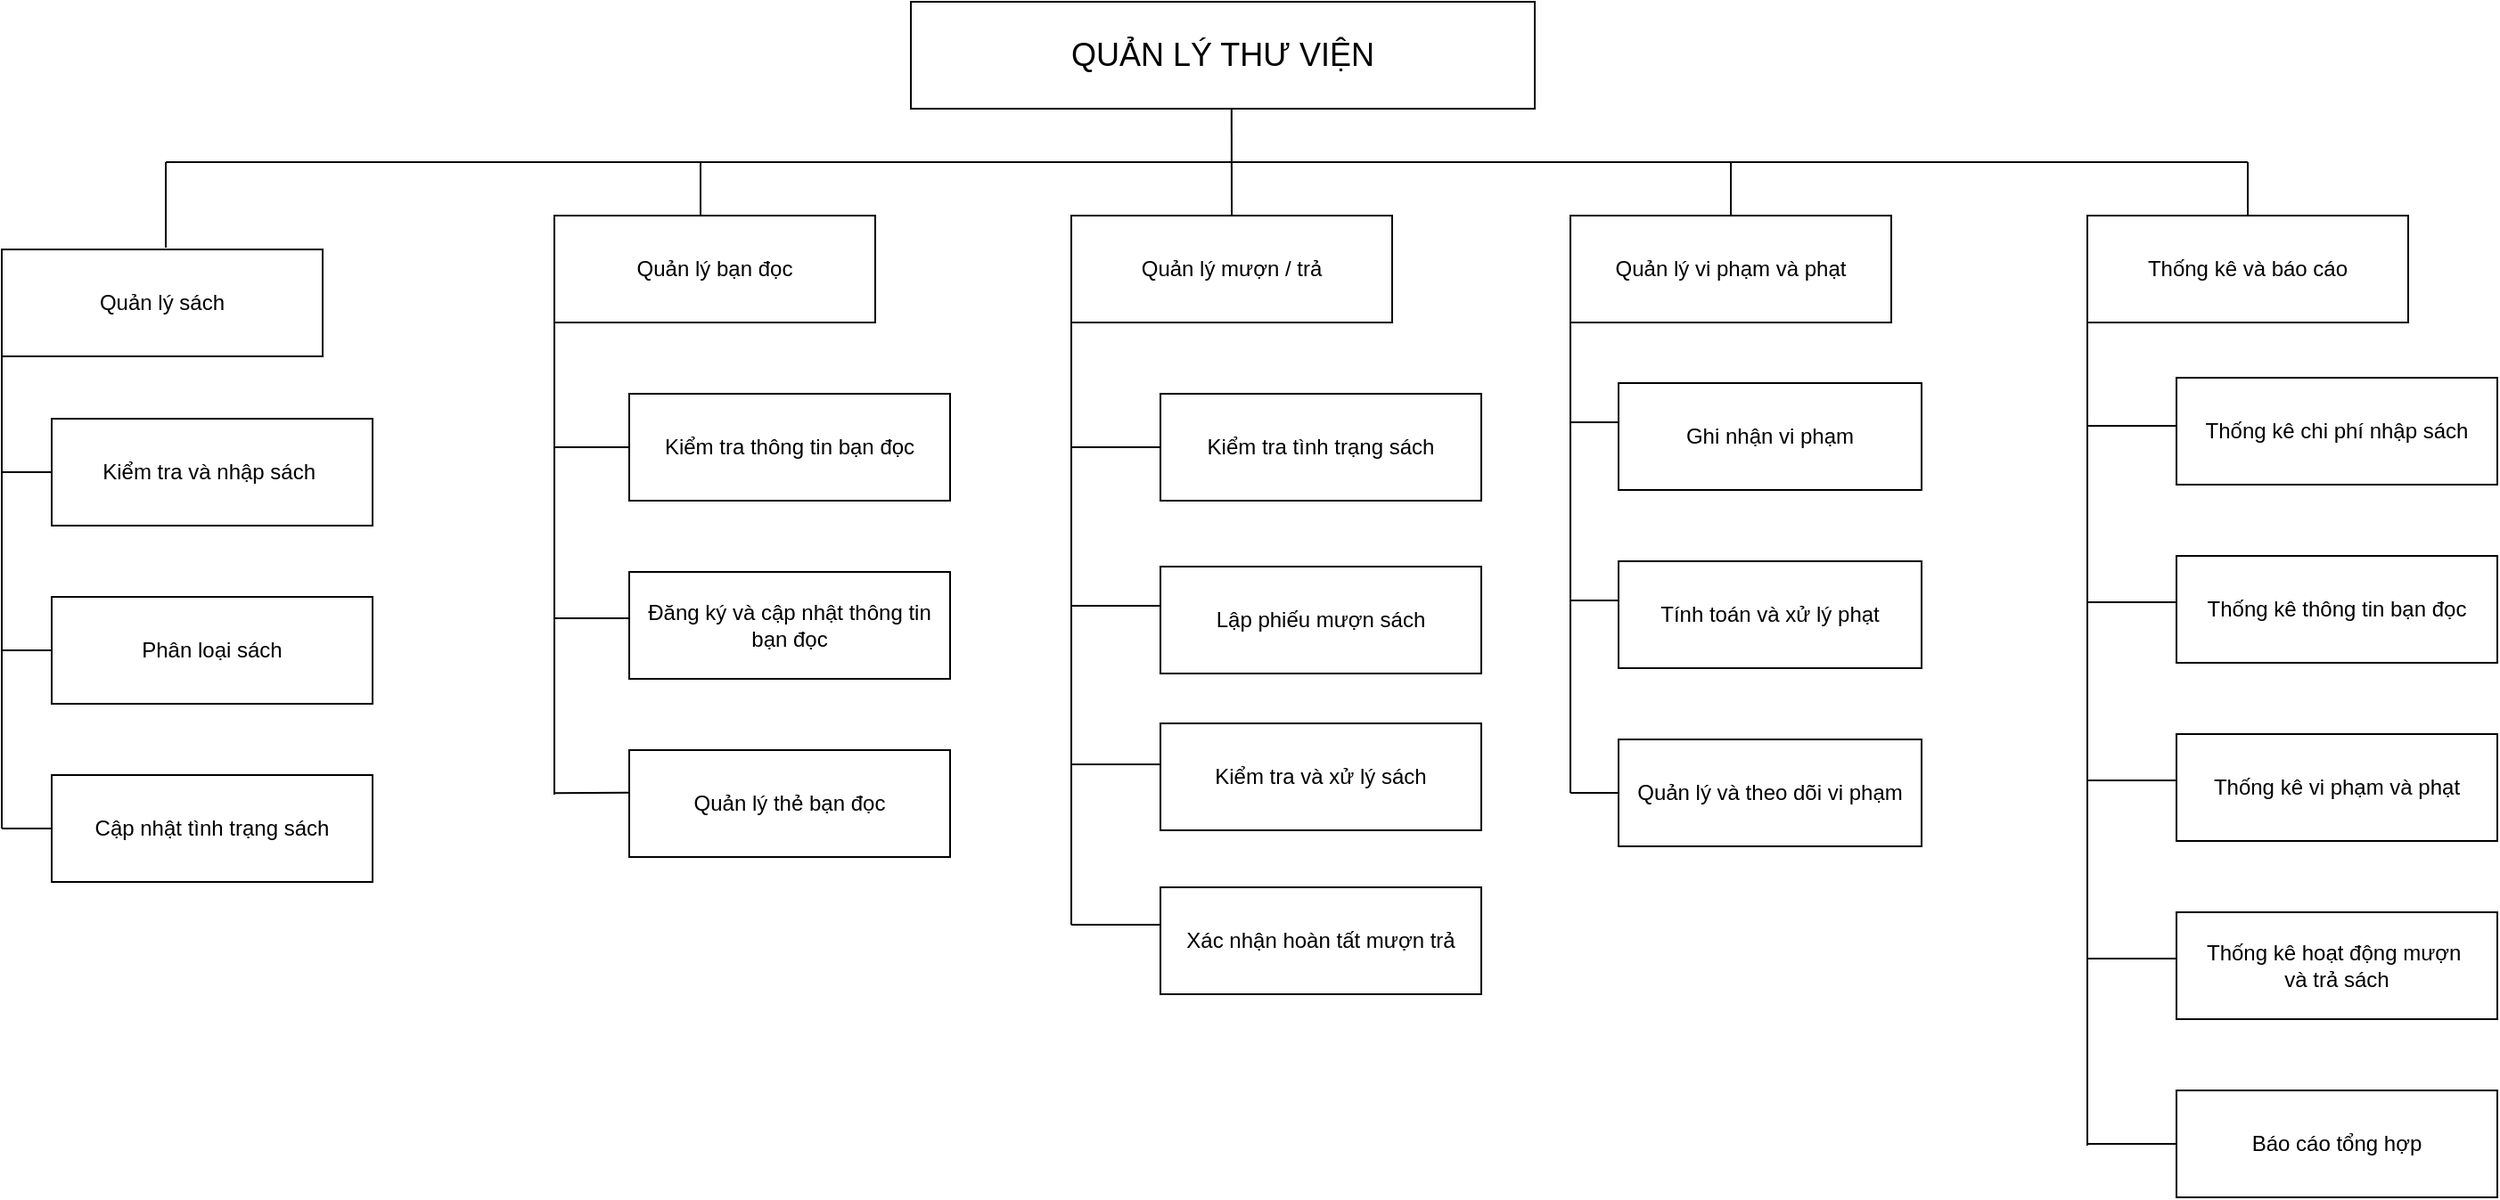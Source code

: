 <mxfile version="26.1.0" pages="3">
  <diagram name="Phân cấp chức năng" id="_n4B84nu8X2jc_6iNdUY">
    <mxGraphModel dx="1585" dy="614" grid="0" gridSize="10" guides="1" tooltips="1" connect="1" arrows="1" fold="1" page="1" pageScale="1" pageWidth="827" pageHeight="1169" math="0" shadow="0">
      <root>
        <mxCell id="0" />
        <mxCell id="1" parent="0" />
        <mxCell id="e5DzJvZXWIPCXWis4og--44" value="&lt;font style=&quot;font-size: 18px;&quot;&gt;QUẢN LÝ THƯ VIỆN&lt;/font&gt;" style="rounded=0;whiteSpace=wrap;html=1;" parent="1" vertex="1">
          <mxGeometry x="730" y="250" width="350" height="60" as="geometry" />
        </mxCell>
        <mxCell id="e5DzJvZXWIPCXWis4og--45" value="Thống kê và báo cáo" style="rounded=0;whiteSpace=wrap;html=1;" parent="1" vertex="1">
          <mxGeometry x="1390" y="370" width="180" height="60" as="geometry" />
        </mxCell>
        <mxCell id="e5DzJvZXWIPCXWis4og--46" value="Quản lý vi phạm và phạt" style="rounded=0;whiteSpace=wrap;html=1;" parent="1" vertex="1">
          <mxGeometry x="1100" y="370" width="180" height="60" as="geometry" />
        </mxCell>
        <mxCell id="e5DzJvZXWIPCXWis4og--47" value="Quản lý mượn / trả" style="rounded=0;whiteSpace=wrap;html=1;" parent="1" vertex="1">
          <mxGeometry x="820" y="370" width="180" height="60" as="geometry" />
        </mxCell>
        <mxCell id="e5DzJvZXWIPCXWis4og--48" value="Quản lý bạn đọc" style="rounded=0;whiteSpace=wrap;html=1;" parent="1" vertex="1">
          <mxGeometry x="530" y="370" width="180" height="60" as="geometry" />
        </mxCell>
        <mxCell id="e5DzJvZXWIPCXWis4og--49" value="Quản lý sách" style="rounded=0;whiteSpace=wrap;html=1;" parent="1" vertex="1">
          <mxGeometry x="220" y="389" width="180" height="60" as="geometry" />
        </mxCell>
        <mxCell id="e5DzJvZXWIPCXWis4og--50" value="Cập nhật tình trạng sách" style="rounded=0;whiteSpace=wrap;html=1;" parent="1" vertex="1">
          <mxGeometry x="248" y="684" width="180" height="60" as="geometry" />
        </mxCell>
        <mxCell id="e5DzJvZXWIPCXWis4og--51" value="Phân loại sách" style="rounded=0;whiteSpace=wrap;html=1;" parent="1" vertex="1">
          <mxGeometry x="248" y="584" width="180" height="60" as="geometry" />
        </mxCell>
        <mxCell id="e5DzJvZXWIPCXWis4og--52" value="Kiểm tra và nhập sách&amp;nbsp;" style="rounded=0;whiteSpace=wrap;html=1;" parent="1" vertex="1">
          <mxGeometry x="248" y="484" width="180" height="60" as="geometry" />
        </mxCell>
        <mxCell id="e5DzJvZXWIPCXWis4og--54" value="Quản lý thẻ bạn đọc" style="rounded=0;whiteSpace=wrap;html=1;" parent="1" vertex="1">
          <mxGeometry x="572" y="670" width="180" height="60" as="geometry" />
        </mxCell>
        <mxCell id="e5DzJvZXWIPCXWis4og--55" value="Đăng ký và cập nhật thông tin bạn đọc" style="rounded=0;whiteSpace=wrap;html=1;" parent="1" vertex="1">
          <mxGeometry x="572" y="570" width="180" height="60" as="geometry" />
        </mxCell>
        <mxCell id="e5DzJvZXWIPCXWis4og--56" value="Kiểm tra thông tin bạn đọc" style="rounded=0;whiteSpace=wrap;html=1;" parent="1" vertex="1">
          <mxGeometry x="572" y="470" width="180" height="60" as="geometry" />
        </mxCell>
        <mxCell id="e5DzJvZXWIPCXWis4og--57" value="Lập phiếu mượn sách" style="rounded=0;whiteSpace=wrap;html=1;" parent="1" vertex="1">
          <mxGeometry x="870" y="567" width="180" height="60" as="geometry" />
        </mxCell>
        <mxCell id="e5DzJvZXWIPCXWis4og--58" value="Kiểm tra tình trạng sách" style="rounded=0;whiteSpace=wrap;html=1;" parent="1" vertex="1">
          <mxGeometry x="870" y="470" width="180" height="60" as="geometry" />
        </mxCell>
        <mxCell id="e5DzJvZXWIPCXWis4og--59" value="Thống kê thông tin bạn đọc" style="rounded=0;whiteSpace=wrap;html=1;" parent="1" vertex="1">
          <mxGeometry x="1440" y="561" width="180" height="60" as="geometry" />
        </mxCell>
        <mxCell id="e5DzJvZXWIPCXWis4og--60" value="Thống kê chi phí nhập sách" style="rounded=0;whiteSpace=wrap;html=1;" parent="1" vertex="1">
          <mxGeometry x="1440" y="461" width="180" height="60" as="geometry" />
        </mxCell>
        <mxCell id="e5DzJvZXWIPCXWis4og--61" value="Ghi nhận vi phạm" style="whiteSpace=wrap;html=1;" parent="1" vertex="1">
          <mxGeometry x="1127" y="464" width="170" height="60" as="geometry" />
        </mxCell>
        <mxCell id="e5DzJvZXWIPCXWis4og--62" value="Tính toán và xử lý phạt" style="whiteSpace=wrap;html=1;" parent="1" vertex="1">
          <mxGeometry x="1127" y="564" width="170" height="60" as="geometry" />
        </mxCell>
        <mxCell id="e5DzJvZXWIPCXWis4og--63" value="" style="endArrow=none;html=1;rounded=0;" parent="1" edge="1">
          <mxGeometry width="50" height="50" relative="1" as="geometry">
            <mxPoint x="312" y="340" as="sourcePoint" />
            <mxPoint x="1480" y="340" as="targetPoint" />
            <Array as="points" />
          </mxGeometry>
        </mxCell>
        <mxCell id="e5DzJvZXWIPCXWis4og--64" value="" style="endArrow=none;html=1;rounded=0;" parent="1" edge="1">
          <mxGeometry width="50" height="50" relative="1" as="geometry">
            <mxPoint x="220" y="439" as="sourcePoint" />
            <mxPoint x="220" y="714" as="targetPoint" />
            <Array as="points" />
          </mxGeometry>
        </mxCell>
        <mxCell id="e5DzJvZXWIPCXWis4og--77" value="" style="endArrow=none;html=1;rounded=0;entryX=0.514;entryY=1;entryDx=0;entryDy=0;entryPerimeter=0;" parent="1" target="e5DzJvZXWIPCXWis4og--44" edge="1">
          <mxGeometry width="50" height="50" relative="1" as="geometry">
            <mxPoint x="910" y="370" as="sourcePoint" />
            <mxPoint x="935" y="320" as="targetPoint" />
            <Array as="points" />
          </mxGeometry>
        </mxCell>
        <mxCell id="e5DzJvZXWIPCXWis4og--86" value="Quản lý và theo dõi vi phạm" style="whiteSpace=wrap;html=1;" parent="1" vertex="1">
          <mxGeometry x="1127" y="664" width="170" height="60" as="geometry" />
        </mxCell>
        <mxCell id="a_NGk-5f53Yjyfvm1Tsn-2" value="Kiểm tra và xử lý sách" style="rounded=0;whiteSpace=wrap;html=1;" parent="1" vertex="1">
          <mxGeometry x="870" y="655" width="180" height="60" as="geometry" />
        </mxCell>
        <mxCell id="a_NGk-5f53Yjyfvm1Tsn-3" value="Xác nhận hoàn tất mượn trả" style="rounded=0;whiteSpace=wrap;html=1;" parent="1" vertex="1">
          <mxGeometry x="870" y="747" width="180" height="60" as="geometry" />
        </mxCell>
        <mxCell id="a_NGk-5f53Yjyfvm1Tsn-4" value="Thống kê vi phạm và phạt" style="rounded=0;whiteSpace=wrap;html=1;" parent="1" vertex="1">
          <mxGeometry x="1440" y="661" width="180" height="60" as="geometry" />
        </mxCell>
        <mxCell id="a_NGk-5f53Yjyfvm1Tsn-5" value="Thống kê hoạt động mượn&amp;nbsp;&lt;div&gt;và trả sách&lt;/div&gt;" style="rounded=0;whiteSpace=wrap;html=1;" parent="1" vertex="1">
          <mxGeometry x="1440" y="761" width="180" height="60" as="geometry" />
        </mxCell>
        <mxCell id="a_NGk-5f53Yjyfvm1Tsn-6" value="Báo cáo tổng hợp" style="rounded=0;whiteSpace=wrap;html=1;" parent="1" vertex="1">
          <mxGeometry x="1440" y="861" width="180" height="60" as="geometry" />
        </mxCell>
        <mxCell id="gLcyVrvfrJAAX0wr8fs8-7" value="" style="endArrow=none;html=1;rounded=0;entryX=0;entryY=0.5;entryDx=0;entryDy=0;" parent="1" target="e5DzJvZXWIPCXWis4og--56" edge="1">
          <mxGeometry width="50" height="50" relative="1" as="geometry">
            <mxPoint x="530" y="597" as="sourcePoint" />
            <mxPoint x="910" y="610" as="targetPoint" />
            <Array as="points">
              <mxPoint x="530" y="500" />
            </Array>
          </mxGeometry>
        </mxCell>
        <mxCell id="gLcyVrvfrJAAX0wr8fs8-9" value="" style="endArrow=none;html=1;rounded=0;entryX=0;entryY=0.5;entryDx=0;entryDy=0;" parent="1" edge="1">
          <mxGeometry width="50" height="50" relative="1" as="geometry">
            <mxPoint x="530" y="694.1" as="sourcePoint" />
            <mxPoint x="572" y="693.86" as="targetPoint" />
          </mxGeometry>
        </mxCell>
        <mxCell id="gLcyVrvfrJAAX0wr8fs8-12" value="" style="endArrow=none;html=1;rounded=0;" parent="1" edge="1">
          <mxGeometry width="50" height="50" relative="1" as="geometry">
            <mxPoint x="612" y="340" as="sourcePoint" />
            <mxPoint x="612" y="370" as="targetPoint" />
          </mxGeometry>
        </mxCell>
        <mxCell id="gLcyVrvfrJAAX0wr8fs8-13" value="" style="endArrow=none;html=1;rounded=0;entryX=0.5;entryY=0;entryDx=0;entryDy=0;" parent="1" target="e5DzJvZXWIPCXWis4og--46" edge="1">
          <mxGeometry width="50" height="50" relative="1" as="geometry">
            <mxPoint x="1190" y="340" as="sourcePoint" />
            <mxPoint x="910" y="610" as="targetPoint" />
          </mxGeometry>
        </mxCell>
        <mxCell id="gLcyVrvfrJAAX0wr8fs8-14" value="" style="endArrow=none;html=1;rounded=0;entryX=0.5;entryY=0;entryDx=0;entryDy=0;" parent="1" target="e5DzJvZXWIPCXWis4og--45" edge="1">
          <mxGeometry width="50" height="50" relative="1" as="geometry">
            <mxPoint x="1480" y="340" as="sourcePoint" />
            <mxPoint x="910" y="610" as="targetPoint" />
          </mxGeometry>
        </mxCell>
        <mxCell id="gLcyVrvfrJAAX0wr8fs8-23" value="" style="endArrow=none;html=1;rounded=0;" parent="1" edge="1">
          <mxGeometry width="50" height="50" relative="1" as="geometry">
            <mxPoint x="1100" y="586" as="sourcePoint" />
            <mxPoint x="1127" y="486" as="targetPoint" />
            <Array as="points">
              <mxPoint x="1100" y="486" />
            </Array>
          </mxGeometry>
        </mxCell>
        <mxCell id="gLcyVrvfrJAAX0wr8fs8-28" value="" style="endArrow=none;html=1;rounded=0;entryX=0;entryY=0.5;entryDx=0;entryDy=0;" parent="1" edge="1">
          <mxGeometry width="50" height="50" relative="1" as="geometry">
            <mxPoint x="1390" y="588" as="sourcePoint" />
            <mxPoint x="1440" y="488" as="targetPoint" />
            <Array as="points">
              <mxPoint x="1390" y="488" />
            </Array>
          </mxGeometry>
        </mxCell>
        <mxCell id="gLcyVrvfrJAAX0wr8fs8-29" value="" style="endArrow=none;html=1;rounded=0;entryX=0;entryY=0.5;entryDx=0;entryDy=0;" parent="1" edge="1">
          <mxGeometry width="50" height="50" relative="1" as="geometry">
            <mxPoint x="1390" y="687" as="sourcePoint" />
            <mxPoint x="1440" y="587" as="targetPoint" />
            <Array as="points">
              <mxPoint x="1390" y="587" />
            </Array>
          </mxGeometry>
        </mxCell>
        <mxCell id="gLcyVrvfrJAAX0wr8fs8-30" value="" style="endArrow=none;html=1;rounded=0;entryX=0;entryY=0.5;entryDx=0;entryDy=0;" parent="1" edge="1">
          <mxGeometry width="50" height="50" relative="1" as="geometry">
            <mxPoint x="1390" y="787" as="sourcePoint" />
            <mxPoint x="1440" y="687" as="targetPoint" />
            <Array as="points">
              <mxPoint x="1390" y="687" />
            </Array>
          </mxGeometry>
        </mxCell>
        <mxCell id="gLcyVrvfrJAAX0wr8fs8-31" value="" style="endArrow=none;html=1;rounded=0;entryX=0;entryY=0.5;entryDx=0;entryDy=0;" parent="1" edge="1">
          <mxGeometry width="50" height="50" relative="1" as="geometry">
            <mxPoint x="1390" y="892" as="sourcePoint" />
            <mxPoint x="1440" y="787" as="targetPoint" />
            <Array as="points">
              <mxPoint x="1390" y="787" />
            </Array>
          </mxGeometry>
        </mxCell>
        <mxCell id="kTkNBQ2CiYqTOgItUUKi-1" value="" style="endArrow=none;html=1;rounded=0;" edge="1" parent="1">
          <mxGeometry width="50" height="50" relative="1" as="geometry">
            <mxPoint x="312" y="388" as="sourcePoint" />
            <mxPoint x="312" y="340" as="targetPoint" />
          </mxGeometry>
        </mxCell>
        <mxCell id="kTkNBQ2CiYqTOgItUUKi-2" value="" style="endArrow=none;html=1;rounded=0;exitX=0;exitY=0.5;exitDx=0;exitDy=0;" edge="1" parent="1" source="e5DzJvZXWIPCXWis4og--52">
          <mxGeometry width="50" height="50" relative="1" as="geometry">
            <mxPoint x="675" y="682" as="sourcePoint" />
            <mxPoint x="220" y="514" as="targetPoint" />
          </mxGeometry>
        </mxCell>
        <mxCell id="kTkNBQ2CiYqTOgItUUKi-3" value="" style="endArrow=none;html=1;rounded=0;exitX=0;exitY=0.5;exitDx=0;exitDy=0;" edge="1" parent="1" source="e5DzJvZXWIPCXWis4og--51">
          <mxGeometry width="50" height="50" relative="1" as="geometry">
            <mxPoint x="675" y="782" as="sourcePoint" />
            <mxPoint x="220" y="614" as="targetPoint" />
          </mxGeometry>
        </mxCell>
        <mxCell id="kTkNBQ2CiYqTOgItUUKi-4" value="" style="endArrow=none;html=1;rounded=0;entryX=0;entryY=0.5;entryDx=0;entryDy=0;" edge="1" parent="1" target="e5DzJvZXWIPCXWis4og--50">
          <mxGeometry width="50" height="50" relative="1" as="geometry">
            <mxPoint x="220" y="714" as="sourcePoint" />
            <mxPoint x="725" y="732" as="targetPoint" />
          </mxGeometry>
        </mxCell>
        <mxCell id="kTkNBQ2CiYqTOgItUUKi-8" value="" style="endArrow=none;html=1;rounded=0;entryX=0;entryY=1;entryDx=0;entryDy=0;" edge="1" parent="1" target="e5DzJvZXWIPCXWis4og--45">
          <mxGeometry width="50" height="50" relative="1" as="geometry">
            <mxPoint x="1390" y="488" as="sourcePoint" />
            <mxPoint x="1323" y="483" as="targetPoint" />
          </mxGeometry>
        </mxCell>
        <mxCell id="kTkNBQ2CiYqTOgItUUKi-10" value="" style="endArrow=none;html=1;rounded=0;entryX=0;entryY=0.5;entryDx=0;entryDy=0;" edge="1" parent="1" target="a_NGk-5f53Yjyfvm1Tsn-6">
          <mxGeometry width="50" height="50" relative="1" as="geometry">
            <mxPoint x="1390" y="891" as="sourcePoint" />
            <mxPoint x="1323" y="783" as="targetPoint" />
          </mxGeometry>
        </mxCell>
        <mxCell id="kTkNBQ2CiYqTOgItUUKi-11" value="" style="endArrow=none;html=1;rounded=0;" edge="1" parent="1">
          <mxGeometry width="50" height="50" relative="1" as="geometry">
            <mxPoint x="1100" y="694" as="sourcePoint" />
            <mxPoint x="1127" y="586" as="targetPoint" />
            <Array as="points">
              <mxPoint x="1100" y="586" />
            </Array>
          </mxGeometry>
        </mxCell>
        <mxCell id="kTkNBQ2CiYqTOgItUUKi-13" value="" style="endArrow=none;html=1;rounded=0;exitX=0;exitY=0.5;exitDx=0;exitDy=0;" edge="1" parent="1" source="e5DzJvZXWIPCXWis4og--86">
          <mxGeometry width="50" height="50" relative="1" as="geometry">
            <mxPoint x="1152" y="668" as="sourcePoint" />
            <mxPoint x="1100" y="694" as="targetPoint" />
          </mxGeometry>
        </mxCell>
        <mxCell id="kTkNBQ2CiYqTOgItUUKi-14" value="" style="endArrow=none;html=1;rounded=0;entryX=0;entryY=1;entryDx=0;entryDy=0;" edge="1" parent="1" target="e5DzJvZXWIPCXWis4og--46">
          <mxGeometry width="50" height="50" relative="1" as="geometry">
            <mxPoint x="1100" y="489" as="sourcePoint" />
            <mxPoint x="1235" y="521" as="targetPoint" />
          </mxGeometry>
        </mxCell>
        <mxCell id="kTkNBQ2CiYqTOgItUUKi-15" value="" style="endArrow=none;html=1;rounded=0;entryX=0;entryY=0.5;entryDx=0;entryDy=0;" edge="1" parent="1" target="e5DzJvZXWIPCXWis4og--58">
          <mxGeometry width="50" height="50" relative="1" as="geometry">
            <mxPoint x="820" y="590" as="sourcePoint" />
            <mxPoint x="978" y="602" as="targetPoint" />
            <Array as="points">
              <mxPoint x="820" y="500" />
            </Array>
          </mxGeometry>
        </mxCell>
        <mxCell id="kTkNBQ2CiYqTOgItUUKi-16" value="" style="endArrow=none;html=1;rounded=0;entryX=0;entryY=1;entryDx=0;entryDy=0;" edge="1" parent="1" target="e5DzJvZXWIPCXWis4og--47">
          <mxGeometry width="50" height="50" relative="1" as="geometry">
            <mxPoint x="820" y="501" as="sourcePoint" />
            <mxPoint x="910" y="450" as="targetPoint" />
          </mxGeometry>
        </mxCell>
        <mxCell id="kTkNBQ2CiYqTOgItUUKi-17" value="" style="endArrow=none;html=1;rounded=0;entryX=0;entryY=0.5;entryDx=0;entryDy=0;" edge="1" parent="1">
          <mxGeometry width="50" height="50" relative="1" as="geometry">
            <mxPoint x="820" y="679" as="sourcePoint" />
            <mxPoint x="870" y="589" as="targetPoint" />
            <Array as="points">
              <mxPoint x="820" y="589" />
            </Array>
          </mxGeometry>
        </mxCell>
        <mxCell id="kTkNBQ2CiYqTOgItUUKi-18" value="" style="endArrow=none;html=1;rounded=0;entryX=0;entryY=0.5;entryDx=0;entryDy=0;" edge="1" parent="1">
          <mxGeometry width="50" height="50" relative="1" as="geometry">
            <mxPoint x="820" y="768" as="sourcePoint" />
            <mxPoint x="870" y="678" as="targetPoint" />
            <Array as="points">
              <mxPoint x="820" y="678" />
            </Array>
          </mxGeometry>
        </mxCell>
        <mxCell id="kTkNBQ2CiYqTOgItUUKi-19" value="" style="endArrow=none;html=1;rounded=0;" edge="1" parent="1">
          <mxGeometry width="50" height="50" relative="1" as="geometry">
            <mxPoint x="820" y="768" as="sourcePoint" />
            <mxPoint x="870" y="768" as="targetPoint" />
          </mxGeometry>
        </mxCell>
        <mxCell id="kTkNBQ2CiYqTOgItUUKi-20" value="" style="endArrow=none;html=1;rounded=0;entryX=0;entryY=1;entryDx=0;entryDy=0;" edge="1" parent="1" target="e5DzJvZXWIPCXWis4og--48">
          <mxGeometry width="50" height="50" relative="1" as="geometry">
            <mxPoint x="530" y="500" as="sourcePoint" />
            <mxPoint x="640" y="498" as="targetPoint" />
          </mxGeometry>
        </mxCell>
        <mxCell id="kTkNBQ2CiYqTOgItUUKi-21" value="" style="endArrow=none;html=1;rounded=0;entryX=0;entryY=0.5;entryDx=0;entryDy=0;" edge="1" parent="1">
          <mxGeometry width="50" height="50" relative="1" as="geometry">
            <mxPoint x="530" y="695" as="sourcePoint" />
            <mxPoint x="572" y="596" as="targetPoint" />
            <Array as="points">
              <mxPoint x="530" y="596" />
            </Array>
          </mxGeometry>
        </mxCell>
      </root>
    </mxGraphModel>
  </diagram>
  <diagram id="UzugZuTI9vcx36ahF7vp" name="Luồng DL mức ngữ cảnh">
    <mxGraphModel grid="0" page="0" gridSize="10" guides="1" tooltips="1" connect="1" arrows="1" fold="1" pageScale="1" pageWidth="827" pageHeight="1169" math="0" shadow="0">
      <root>
        <mxCell id="0" />
        <mxCell id="1" parent="0" />
        <mxCell id="zxENbvOTIosoogbQQqjV-1" value="&lt;span style=&quot;color: rgba(0, 0, 0, 0); font-family: monospace; font-size: 0px; text-align: start;&quot;&gt;%3CmxGraphModel%3E%3Croot%3E%3CmxCell%20id%3D%220%22%2F%3E%3CmxCell%20id%3D%221%22%20parent%3D%220%22%2F%3E%3CmxCell%20id%3D%222%22%20value%3D%22%22%20style%3D%22endArrow%3Dclassic%3Bhtml%3D1%3Brounded%3D0%3BentryX%3D0.806%3BentryY%3D0.073%3BentryDx%3D0%3BentryDy%3D0%3BentryPerimeter%3D0%3B%22%20edge%3D%221%22%20target%3D%224%22%20parent%3D%221%22%3E%3CmxGeometry%20width%3D%2250%22%20height%3D%2250%22%20relative%3D%221%22%20as%3D%22geometry%22%3E%3CmxPoint%20x%3D%22940%22%20y%3D%22911%22%20as%3D%22sourcePoint%22%2F%3E%3CmxPoint%20x%3D%22630%22%20y%3D%22900%22%20as%3D%22targetPoint%22%2F%3E%3CArray%20as%3D%22points%22%3E%3CmxPoint%20x%3D%22940%22%20y%3D%22850%22%2F%3E%3CmxPoint%20x%3D%22660%22%20y%3D%22850%22%2F%3E%3C%2FArray%3E%3C%2FmxGeometry%3E%3C%2FmxCell%3E%3CmxCell%20id%3D%223%22%20value%3D%22S%C6%A1%20%C4%91%E1%BB%93%20lu%E1%BB%93ng%20d%E1%BB%AF%20li%E1%BB%87u%20m%E1%BB%A9c%20ng%E1%BB%AF%20c%E1%BA%A3nh%26amp%3Bnbsp%3B%22%20style%3D%22text%3Bhtml%3D1%3Balign%3Dcenter%3BverticalAlign%3Dmiddle%3Bresizable%3D0%3Bpoints%3D%5B%5D%3Bautosize%3D1%3BstrokeColor%3Dnone%3BfillColor%3Dnone%3B%22%20vertex%3D%221%22%20parent%3D%221%22%3E%3CmxGeometry%20x%3D%225%22%20y%3D%22780%22%20width%3D%22210%22%20height%3D%2230%22%20as%3D%22geometry%22%2F%3E%3C%2FmxCell%3E%3CmxCell%20id%3D%224%22%20value%3D%22H%E1%BB%86%20TH%E1%BB%90NG%20QU%E1%BA%A2N%20L%C3%9D%20TH%C6%AF%20VI%E1%BB%86N%22%20style%3D%22ellipse%3BwhiteSpace%3Dwrap%3Bhtml%3D1%3B%22%20vertex%3D%221%22%20parent%3D%221%22%3E%3CmxGeometry%20x%3D%22450%22%20y%3D%22890%22%20width%3D%22260%22%20height%3D%22110%22%20as%3D%22geometry%22%2F%3E%3C%2FmxCell%3E%3CmxCell%20id%3D%225%22%20value%3D%22B%E1%BA%A0N%20%C4%90%E1%BB%8CC%22%20style%3D%22rounded%3D0%3BwhiteSpace%3Dwrap%3Bhtml%3D1%3B%22%20vertex%3D%221%22%20parent%3D%221%22%3E%3CmxGeometry%20x%3D%22150%22%20y%3D%22915%22%20width%3D%22170%22%20height%3D%2260%22%20as%3D%22geometry%22%2F%3E%3C%2FmxCell%3E%3CmxCell%20id%3D%226%22%20value%3D%22NH%C3%80%20CUNG%20C%E1%BA%A4P%22%20style%3D%22rounded%3D0%3BwhiteSpace%3Dwrap%3Bhtml%3D1%3B%22%20vertex%3D%221%22%20parent%3D%221%22%3E%3CmxGeometry%20x%3D%22890%22%20y%3D%22910%22%20width%3D%22170%22%20height%3D%2260%22%20as%3D%22geometry%22%2F%3E%3C%2FmxCell%3E%3CmxCell%20id%3D%227%22%20value%3D%22Danh%20s%C3%A1ch%20t%C3%A0i%20li%E1%BB%87u%20b%E1%BB%95%20sung%22%20style%3D%22text%3Bhtml%3D1%3Balign%3Dcenter%3BverticalAlign%3Dmiddle%3Bresizable%3D0%3Bpoints%3D%5B%5D%3Bautosize%3D1%3BstrokeColor%3Dnone%3BfillColor%3Dnone%3B%22%20vertex%3D%221%22%20parent%3D%221%22%3E%3CmxGeometry%20x%3D%22710%22%20y%3D%22780%22%20width%3D%22160%22%20height%3D%2230%22%20as%3D%22geometry%22%2F%3E%3C%2FmxCell%3E%3CmxCell%20id%3D%228%22%20value%3D%22%22%20style%3D%22endArrow%3Dclassic%3Bhtml%3D1%3Brounded%3D0%3BexitX%3D0.541%3BexitY%3D-0.04%3BexitDx%3D0%3BexitDy%3D0%3BexitPerimeter%3D0%3B%22%20edge%3D%221%22%20source%3D%226%22%20parent%3D%221%22%3E%3CmxGeometry%20width%3D%2250%22%20height%3D%2250%22%20relative%3D%221%22%20as%3D%22geometry%22%3E%3CmxPoint%20x%3D%22980%22%20y%3D%22900%22%20as%3D%22sourcePoint%22%2F%3E%3CmxPoint%20x%3D%22620%22%20y%3D%22890%22%20as%3D%22targetPoint%22%2F%3E%3CArray%20as%3D%22points%22%3E%3CmxPoint%20x%3D%22980%22%20y%3D%22810%22%2F%3E%3CmxPoint%20x%3D%22620%22%20y%3D%22810%22%2F%3E%3C%2FArray%3E%3C%2FmxGeometry%3E%3C%2FmxCell%3E%3CmxCell%20id%3D%229%22%20value%3D%22Th%C3%B4ng%20tin%20ph%E1%BA%A3n%20h%E1%BB%93i%22%20style%3D%22text%3Bhtml%3D1%3Balign%3Dcenter%3BverticalAlign%3Dmiddle%3Bresizable%3D0%3Bpoints%3D%5B%5D%3Bautosize%3D1%3BstrokeColor%3Dnone%3BfillColor%3Dnone%3B%22%20vertex%3D%221%22%20parent%3D%221%22%3E%3CmxGeometry%20x%3D%22740%22%20y%3D%22820%22%20width%3D%22120%22%20height%3D%2230%22%20as%3D%22geometry%22%2F%3E%3C%2FmxCell%3E%3CmxCell%20id%3D%2210%22%20value%3D%22%22%20style%3D%22endArrow%3Dclassic%3Bhtml%3D1%3Brounded%3D0%3B%22%20edge%3D%221%22%20parent%3D%221%22%3E%3CmxGeometry%20width%3D%2250%22%20height%3D%2250%22%20relative%3D%221%22%20as%3D%22geometry%22%3E%3CmxPoint%20x%3D%22940%22%20y%3D%22980%22%20as%3D%22sourcePoint%22%2F%3E%3CmxPoint%20x%3D%22661%22%20y%3D%22990%22%20as%3D%22targetPoint%22%2F%3E%3CArray%20as%3D%22points%22%3E%3CmxPoint%20x%3D%22940%22%20y%3D%221040%22%2F%3E%3CmxPoint%20x%3D%22800%22%20y%3D%221040%22%2F%3E%3CmxPoint%20x%3D%22661%22%20y%3D%221040%22%2F%3E%3C%2FArray%3E%3C%2FmxGeometry%3E%3C%2FmxCell%3E%3CmxCell%20id%3D%2211%22%20value%3D%22%22%20style%3D%22endArrow%3Dclassic%3Bhtml%3D1%3Brounded%3D0%3BexitX%3D0.541%3BexitY%3D1.053%3BexitDx%3D0%3BexitDy%3D0%3BexitPerimeter%3D0%3BentryX%3D0.649%3BentryY%3D1.018%3BentryDx%3D0%3BentryDy%3D0%3BentryPerimeter%3D0%3B%22%20edge%3D%221%22%20source%3D%226%22%20target%3D%224%22%20parent%3D%221%22%3E%3CmxGeometry%20width%3D%2250%22%20height%3D%2250%22%20relative%3D%221%22%20as%3D%22geometry%22%3E%3CmxPoint%20x%3D%22992%22%20y%3D%22918%22%20as%3D%22sourcePoint%22%2F%3E%3CmxPoint%20x%3D%22630%22%20y%3D%22900%22%20as%3D%22targetPoint%22%2F%3E%3CArray%20as%3D%22points%22%3E%3CmxPoint%20x%3D%22980%22%20y%3D%221080%22%2F%3E%3CmxPoint%20x%3D%22620%22%20y%3D%221080%22%2F%3E%3C%2FArray%3E%3C%2FmxGeometry%3E%3C%2FmxCell%3E%3CmxCell%20id%3D%2212%22%20value%3D%22S%C3%A1ch%20%2B%20phi%E1%BA%BFu%20thanh%20to%C3%A1n%22%20style%3D%22text%3Bhtml%3D1%3Balign%3Dcenter%3BverticalAlign%3Dmiddle%3Bresizable%3D0%3Bpoints%3D%5B%5D%3Bautosize%3D1%3BstrokeColor%3Dnone%3BfillColor%3Dnone%3B%22%20vertex%3D%221%22%20parent%3D%221%22%3E%3CmxGeometry%20x%3D%22725%22%20y%3D%221010%22%20width%3D%22150%22%20height%3D%2230%22%20as%3D%22geometry%22%2F%3E%3C%2FmxCell%3E%3CmxCell%20id%3D%2213%22%20value%3D%22Ti%E1%BB%81n%20%2B%20h%C3%B3a%20%C4%91%C6%A1n%22%20style%3D%22text%3Bhtml%3D1%3Balign%3Dcenter%3BverticalAlign%3Dmiddle%3Bresizable%3D0%3Bpoints%3D%5B%5D%3Bautosize%3D1%3BstrokeColor%3Dnone%3BfillColor%3Dnone%3B%22%20vertex%3D%221%22%20parent%3D%221%22%3E%3CmxGeometry%20x%3D%22750%22%20y%3D%221050%22%20width%3D%22100%22%20height%3D%2230%22%20as%3D%22geometry%22%2F%3E%3C%2FmxCell%3E%3C%2Froot%3E%3C%2FmxGraphModel%3E&lt;/span&gt;&lt;span style=&quot;color: rgba(0, 0, 0, 0); font-family: monospace; font-size: 0px; text-align: start;&quot;&gt;%3CmxGraphModel%3E%3Croot%3E%3CmxCell%20id%3D%220%22%2F%3E%3CmxCell%20id%3D%221%22%20parent%3D%220%22%2F%3E%3CmxCell%20id%3D%222%22%20value%3D%22%22%20style%3D%22endArrow%3Dclassic%3Bhtml%3D1%3Brounded%3D0%3BentryX%3D0.806%3BentryY%3D0.073%3BentryDx%3D0%3BentryDy%3D0%3BentryPerimeter%3D0%3B%22%20edge%3D%221%22%20target%3D%224%22%20parent%3D%221%22%3E%3CmxGeometry%20width%3D%2250%22%20height%3D%2250%22%20relative%3D%221%22%20as%3D%22geometry%22%3E%3CmxPoint%20x%3D%22940%22%20y%3D%22911%22%20as%3D%22sourcePoint%22%2F%3E%3CmxPoint%20x%3D%22630%22%20y%3D%22900%22%20as%3D%22targetPoint%22%2F%3E%3CArray%20as%3D%22points%22%3E%3CmxPoint%20x%3D%22940%22%20y%3D%22850%22%2F%3E%3CmxPoint%20x%3D%22660%22%20y%3D%22850%22%2F%3E%3C%2FArray%3E%3C%2FmxGeometry%3E%3C%2FmxCell%3E%3CmxCell%20id%3D%223%22%20value%3D%22S%C6%A1%20%C4%91%E1%BB%93%20lu%E1%BB%93ng%20d%E1%BB%AF%20li%E1%BB%87u%20m%E1%BB%A9c%20ng%E1%BB%AF%20c%E1%BA%A3nh%26amp%3Bnbsp%3B%22%20style%3D%22text%3Bhtml%3D1%3Balign%3Dcenter%3BverticalAlign%3Dmiddle%3Bresizable%3D0%3Bpoints%3D%5B%5D%3Bautosize%3D1%3BstrokeColor%3Dnone%3BfillColor%3Dnone%3B%22%20vertex%3D%221%22%20parent%3D%221%22%3E%3CmxGeometry%20x%3D%225%22%20y%3D%22780%22%20width%3D%22210%22%20height%3D%2230%22%20as%3D%22geometry%22%2F%3E%3C%2FmxCell%3E%3CmxCell%20id%3D%224%22%20value%3D%22H%E1%BB%86%20TH%E1%BB%90NG%20QU%E1%BA%A2N%20L%C3%9D%20TH%C6%AF%20VI%E1%BB%86N%22%20style%3D%22ellipse%3BwhiteSpace%3Dwrap%3Bhtml%3D1%3B%22%20vertex%3D%221%22%20parent%3D%221%22%3E%3CmxGeometry%20x%3D%22450%22%20y%3D%22890%22%20width%3D%22260%22%20height%3D%22110%22%20as%3D%22geometry%22%2F%3E%3C%2FmxCell%3E%3CmxCell%20id%3D%225%22%20value%3D%22B%E1%BA%A0N%20%C4%90%E1%BB%8CC%22%20style%3D%22rounded%3D0%3BwhiteSpace%3Dwrap%3Bhtml%3D1%3B%22%20vertex%3D%221%22%20parent%3D%221%22%3E%3CmxGeometry%20x%3D%22150%22%20y%3D%22915%22%20width%3D%22170%22%20height%3D%2260%22%20as%3D%22geometry%22%2F%3E%3C%2FmxCell%3E%3CmxCell%20id%3D%226%22%20value%3D%22NH%C3%80%20CUNG%20C%E1%BA%A4P%22%20style%3D%22rounded%3D0%3BwhiteSpace%3Dwrap%3Bhtml%3D1%3B%22%20vertex%3D%221%22%20parent%3D%221%22%3E%3CmxGeometry%20x%3D%22890%22%20y%3D%22910%22%20width%3D%22170%22%20height%3D%2260%22%20as%3D%22geometry%22%2F%3E%3C%2FmxCell%3E%3CmxCell%20id%3D%227%22%20value%3D%22Danh%20s%C3%A1ch%20t%C3%A0i%20li%E1%BB%87u%20b%E1%BB%95%20sung%22%20style%3D%22text%3Bhtml%3D1%3Balign%3Dcenter%3BverticalAlign%3Dmiddle%3Bresizable%3D0%3Bpoints%3D%5B%5D%3Bautosize%3D1%3BstrokeColor%3Dnone%3BfillColor%3Dnone%3B%22%20vertex%3D%221%22%20parent%3D%221%22%3E%3CmxGeometry%20x%3D%22710%22%20y%3D%22780%22%20width%3D%22160%22%20height%3D%2230%22%20as%3D%22geometry%22%2F%3E%3C%2FmxCell%3E%3CmxCell%20id%3D%228%22%20value%3D%22%22%20style%3D%22endArrow%3Dclassic%3Bhtml%3D1%3Brounded%3D0%3BexitX%3D0.541%3BexitY%3D-0.04%3BexitDx%3D0%3BexitDy%3D0%3BexitPerimeter%3D0%3B%22%20edge%3D%221%22%20source%3D%226%22%20parent%3D%221%22%3E%3CmxGeometry%20width%3D%2250%22%20height%3D%2250%22%20relative%3D%221%22%20as%3D%22geometry%22%3E%3CmxPoint%20x%3D%22980%22%20y%3D%22900%22%20as%3D%22sourcePoint%22%2F%3E%3CmxPoint%20x%3D%22620%22%20y%3D%22890%22%20as%3D%22targetPoint%22%2F%3E%3CArray%20as%3D%22points%22%3E%3CmxPoint%20x%3D%22980%22%20y%3D%22810%22%2F%3E%3CmxPoint%20x%3D%22620%22%20y%3D%22810%22%2F%3E%3C%2FArray%3E%3C%2FmxGeometry%3E%3C%2FmxCell%3E%3CmxCell%20id%3D%229%22%20value%3D%22Th%C3%B4ng%20tin%20ph%E1%BA%A3n%20h%E1%BB%93i%22%20style%3D%22text%3Bhtml%3D1%3Balign%3Dcenter%3BverticalAlign%3Dmiddle%3Bresizable%3D0%3Bpoints%3D%5B%5D%3Bautosize%3D1%3BstrokeColor%3Dnone%3BfillColor%3Dnone%3B%22%20vertex%3D%221%22%20parent%3D%221%22%3E%3CmxGeometry%20x%3D%22740%22%20y%3D%22820%22%20width%3D%22120%22%20height%3D%2230%22%20as%3D%22geometry%22%2F%3E%3C%2FmxCell%3E%3CmxCell%20id%3D%2210%22%20value%3D%22%22%20style%3D%22endArrow%3Dclassic%3Bhtml%3D1%3Brounded%3D0%3B%22%20edge%3D%221%22%20parent%3D%221%22%3E%3CmxGeometry%20width%3D%2250%22%20height%3D%2250%22%20relative%3D%221%22%20as%3D%22geometry%22%3E%3CmxPoint%20x%3D%22940%22%20y%3D%22980%22%20as%3D%22sourcePoint%22%2F%3E%3CmxPoint%20x%3D%22661%22%20y%3D%22990%22%20as%3D%22targetPoint%22%2F%3E%3CArray%20as%3D%22points%22%3E%3CmxPoint%20x%3D%22940%22%20y%3D%221040%22%2F%3E%3CmxPoint%20x%3D%22800%22%20y%3D%221040%22%2F%3E%3CmxPoint%20x%3D%22661%22%20y%3D%221040%22%2F%3E%3C%2FArray%3E%3C%2FmxGeometry%3E%3C%2FmxCell%3E%3CmxCell%20id%3D%2211%22%20value%3D%22%22%20style%3D%22endArrow%3Dclassic%3Bhtml%3D1%3Brounded%3D0%3BexitX%3D0.541%3BexitY%3D1.053%3BexitDx%3D0%3BexitDy%3D0%3BexitPerimeter%3D0%3BentryX%3D0.649%3BentryY%3D1.018%3BentryDx%3D0%3BentryDy%3D0%3BentryPerimeter%3D0%3B%22%20edge%3D%221%22%20source%3D%226%22%20target%3D%224%22%20parent%3D%221%22%3E%3CmxGeometry%20width%3D%2250%22%20height%3D%2250%22%20relative%3D%221%22%20as%3D%22geometry%22%3E%3CmxPoint%20x%3D%22992%22%20y%3D%22918%22%20as%3D%22sourcePoint%22%2F%3E%3CmxPoint%20x%3D%22630%22%20y%3D%22900%22%20as%3D%22targetPoint%22%2F%3E%3CArray%20as%3D%22points%22%3E%3CmxPoint%20x%3D%22980%22%20y%3D%221080%22%2F%3E%3CmxPoint%20x%3D%22620%22%20y%3D%221080%22%2F%3E%3C%2FArray%3E%3C%2FmxGeometry%3E%3C%2FmxCell%3E%3CmxCell%20id%3D%2212%22%20value%3D%22S%C3%A1ch%20%2B%20phi%E1%BA%BFu%20thanh%20to%C3%A1n%22%20style%3D%22text%3Bhtml%3D1%3Balign%3Dcenter%3BverticalAlign%3Dmiddle%3Bresizable%3D0%3Bpoints%3D%5B%5D%3Bautosize%3D1%3BstrokeColor%3Dnone%3BfillColor%3Dnone%3B%22%20vertex%3D%221%22%20parent%3D%221%22%3E%3CmxGeometry%20x%3D%22725%22%20y%3D%221010%22%20width%3D%22150%22%20height%3D%2230%22%20as%3D%22geometry%22%2F%3E%3C%2FmxCell%3E%3CmxCell%20id%3D%2213%22%20value%3D%22Ti%E1%BB%81n%20%2B%20h%C3%B3a%20%C4%91%C6%A1n%22%20style%3D%22text%3Bhtml%3D1%3Balign%3Dcenter%3BverticalAlign%3Dmiddle%3Bresizable%3D0%3Bpoints%3D%5B%5D%3Bautosize%3D1%3BstrokeColor%3Dnone%3BfillColor%3Dnone%3B%22%20vertex%3D%221%22%20parent%3D%221%22%3E%3CmxGeometry%20x%3D%22750%22%20y%3D%221050%22%20width%3D%22100%22%20height%3D%2230%22%20as%3D%22geometry%22%2F%3E%3C%2FmxCell%3E%3C%2Froot%3E%3C%2FmxGraphModel%3E&lt;/span&gt;" style="text;html=1;align=center;verticalAlign=middle;resizable=0;points=[];autosize=1;strokeColor=none;fillColor=none;" vertex="1" parent="1">
          <mxGeometry x="110" y="28" width="20" height="30" as="geometry" />
        </mxCell>
        <mxCell id="zxENbvOTIosoogbQQqjV-14" value="" style="endArrow=classic;html=1;rounded=0;entryX=0.806;entryY=0.073;entryDx=0;entryDy=0;entryPerimeter=0;" edge="1" parent="1" target="zxENbvOTIosoogbQQqjV-16">
          <mxGeometry width="50" height="50" relative="1" as="geometry">
            <mxPoint x="1195" y="481" as="sourcePoint" />
            <mxPoint x="885" y="470" as="targetPoint" />
            <Array as="points">
              <mxPoint x="1195" y="420" />
              <mxPoint x="915" y="420" />
            </Array>
          </mxGeometry>
        </mxCell>
        <mxCell id="zxENbvOTIosoogbQQqjV-16" value="HỆ THỐNG QUẢN LÝ THƯ VIỆN" style="ellipse;whiteSpace=wrap;html=1;" vertex="1" parent="1">
          <mxGeometry x="705" y="460" width="260" height="110" as="geometry" />
        </mxCell>
        <mxCell id="zxENbvOTIosoogbQQqjV-17" value="BẠN ĐỌC" style="rounded=0;whiteSpace=wrap;html=1;" vertex="1" parent="1">
          <mxGeometry x="405" y="485" width="170" height="60" as="geometry" />
        </mxCell>
        <mxCell id="zxENbvOTIosoogbQQqjV-18" value="NHÀ CUNG CẤP" style="rounded=0;whiteSpace=wrap;html=1;" vertex="1" parent="1">
          <mxGeometry x="1145" y="480" width="170" height="60" as="geometry" />
        </mxCell>
        <mxCell id="zxENbvOTIosoogbQQqjV-19" value="Danh sách tài liệu bổ sung" style="text;html=1;align=center;verticalAlign=middle;resizable=0;points=[];autosize=1;strokeColor=none;fillColor=none;" vertex="1" parent="1">
          <mxGeometry x="965" y="350" width="160" height="30" as="geometry" />
        </mxCell>
        <mxCell id="zxENbvOTIosoogbQQqjV-20" value="" style="endArrow=classic;html=1;rounded=0;exitX=0.541;exitY=-0.04;exitDx=0;exitDy=0;exitPerimeter=0;" edge="1" parent="1" source="zxENbvOTIosoogbQQqjV-18">
          <mxGeometry width="50" height="50" relative="1" as="geometry">
            <mxPoint x="1235" y="470" as="sourcePoint" />
            <mxPoint x="875" y="460" as="targetPoint" />
            <Array as="points">
              <mxPoint x="1235" y="380" />
              <mxPoint x="875" y="380" />
            </Array>
          </mxGeometry>
        </mxCell>
        <mxCell id="zxENbvOTIosoogbQQqjV-21" value="Thông tin phản hồi" style="text;html=1;align=center;verticalAlign=middle;resizable=0;points=[];autosize=1;strokeColor=none;fillColor=none;" vertex="1" parent="1">
          <mxGeometry x="995" y="390" width="120" height="30" as="geometry" />
        </mxCell>
        <mxCell id="zxENbvOTIosoogbQQqjV-22" value="" style="endArrow=classic;html=1;rounded=0;" edge="1" parent="1">
          <mxGeometry width="50" height="50" relative="1" as="geometry">
            <mxPoint x="1195" y="550" as="sourcePoint" />
            <mxPoint x="916" y="560" as="targetPoint" />
            <Array as="points">
              <mxPoint x="1195" y="610" />
              <mxPoint x="1055" y="610" />
              <mxPoint x="916" y="610" />
            </Array>
          </mxGeometry>
        </mxCell>
        <mxCell id="zxENbvOTIosoogbQQqjV-23" value="" style="endArrow=classic;html=1;rounded=0;exitX=0.541;exitY=1.053;exitDx=0;exitDy=0;exitPerimeter=0;entryX=0.649;entryY=1.018;entryDx=0;entryDy=0;entryPerimeter=0;" edge="1" parent="1" source="zxENbvOTIosoogbQQqjV-18" target="zxENbvOTIosoogbQQqjV-16">
          <mxGeometry width="50" height="50" relative="1" as="geometry">
            <mxPoint x="1247" y="488" as="sourcePoint" />
            <mxPoint x="885" y="470" as="targetPoint" />
            <Array as="points">
              <mxPoint x="1235" y="650" />
              <mxPoint x="875" y="650" />
            </Array>
          </mxGeometry>
        </mxCell>
        <mxCell id="zxENbvOTIosoogbQQqjV-24" value="Sách + phiếu thanh toán" style="text;html=1;align=center;verticalAlign=middle;resizable=0;points=[];autosize=1;strokeColor=none;fillColor=none;" vertex="1" parent="1">
          <mxGeometry x="980" y="580" width="150" height="30" as="geometry" />
        </mxCell>
        <mxCell id="zxENbvOTIosoogbQQqjV-25" value="Tiền + hóa đơn" style="text;html=1;align=center;verticalAlign=middle;resizable=0;points=[];autosize=1;strokeColor=none;fillColor=none;" vertex="1" parent="1">
          <mxGeometry x="1005" y="620" width="100" height="30" as="geometry" />
        </mxCell>
      </root>
    </mxGraphModel>
  </diagram>
  <diagram id="gehf_b2xJujB_lnGTqoU" name="Trang-3">
    <mxGraphModel grid="0" page="0" gridSize="10" guides="1" tooltips="1" connect="1" arrows="1" fold="1" pageScale="1" pageWidth="827" pageHeight="1169" math="0" shadow="0">
      <root>
        <mxCell id="0" />
        <mxCell id="1" parent="0" />
      </root>
    </mxGraphModel>
  </diagram>
</mxfile>
